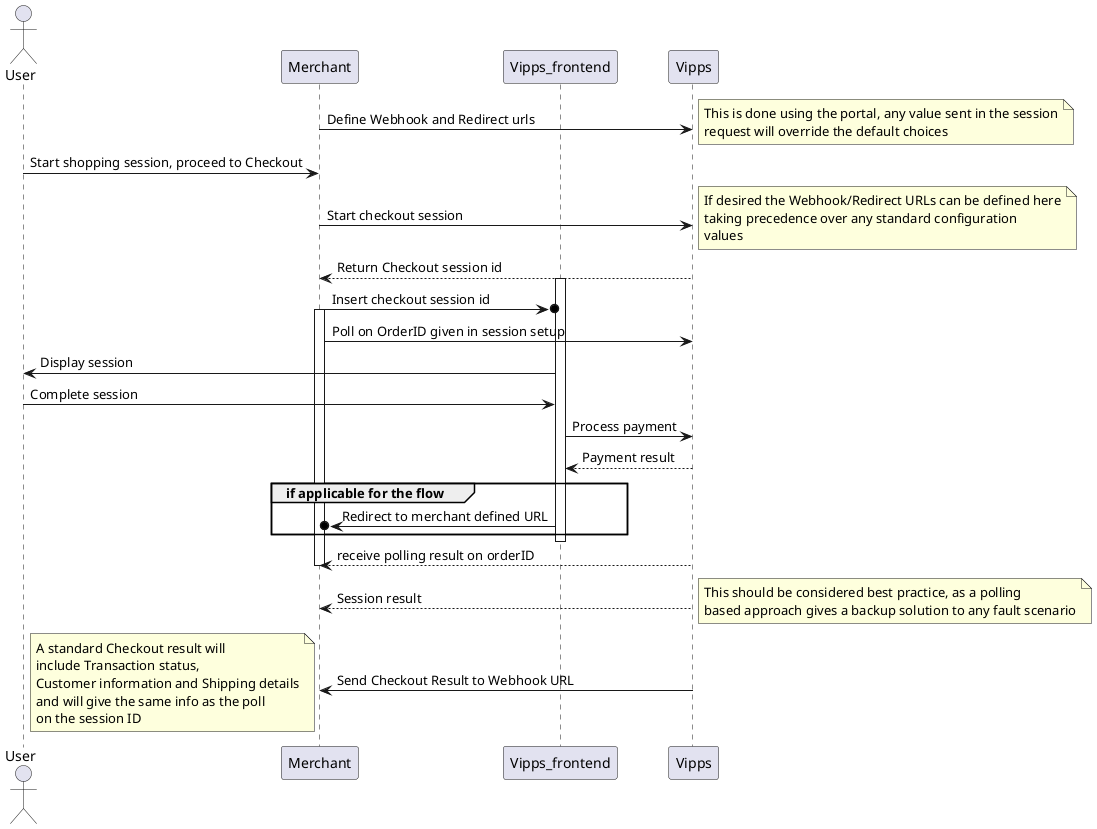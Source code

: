 @startuml

Actor User
participant Merchant
participant Vipps_frontend
participant Vipps

Merchant -> Vipps : Define Webhook and Redirect urls

note right
This is done using the portal, any value sent in the session
request will override the default choices
end note

User -> Merchant : Start shopping session, proceed to Checkout
Merchant -> Vipps : Start checkout session

note right 
If desired the Webhook/Redirect URLs can be defined here
taking precedence over any standard configuration
values  
end note

Vipps --> Merchant : Return Checkout session id
activate Vipps_frontend
Merchant ->o Vipps_frontend: Insert checkout session id

activate Merchant
Merchant -> Vipps : Poll on OrderID given in session setup
Vipps_frontend -> User : Display session
User -> Vipps_frontend : Complete session
Vipps_frontend -> Vipps : Process payment
Vipps --> Vipps_frontend : Payment result

group if applicable for the flow
Vipps_frontend ->o Merchant : Redirect to merchant defined URL
end
deactivate Vipps_frontend

Merchant <-- Vipps: receive polling result on orderID
deactivate Merchant

Vipps --> Merchant : Session result

note right
This should be considered best practice, as a polling
based approach gives a backup solution to any fault scenario
end note

Vipps -> Merchant : Send Checkout Result to Webhook URL

note left
A standard Checkout result will 
include Transaction status,
Customer information and Shipping details
and will give the same info as the poll
on the session ID
end note

deactivate Vipps_frontend


@enduml